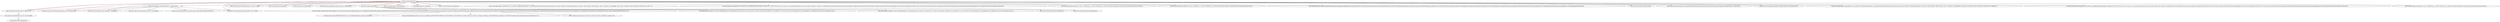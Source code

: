 strict digraph G {
ratio=compress;
"http://stackoverflow.com/" -> "http://stackoverflow.com/";
"http://stackoverflow.com/" -> "http://ajax.googleapis.com/ajax/libs/jquery/1.7.1/jquery.min.js";
"http://stackoverflow.com/" -> "http://cdn.sstatic.net/Js/stub.en.js?v=f79ea677275d";
"http://stackoverflow.com/" -> "http://cdn.sstatic.net/stackoverflow/all.css?v=21e2177a80d8";
"http://stackoverflow.com/" -> "http://i.stack.imgur.com/xKsQb.png";
"http://stackoverflow.com/" -> "http://i.stack.imgur.com/tKsDb.png";
"http://stackoverflow.com/" -> "http://cdn.sstatic.net/img/share-sprite-new.svg?v=7966d6d82b78";
"http://stackoverflow.com/" -> "http://cdn.sstatic.net/stackoverflow/img/sprites.svg?v=1bc6a0c03b68";
"http://stackoverflow.com/" -> "http://cdn.sstatic.net/Img/mini-hero-bg.png?v=7f269bbbdb22";
"http://stackoverflow.com/" -> "http://cdn.sstatic.net/Img/sprite-herobox.png?v=d173774f3a9f";
"http://stackoverflow.com/" -> "http://static.adzerk.net/ados.js";
"http://stackoverflow.com/" -> "http://www.google-analytics.com/analytics.js";
"http://stackoverflow.com/" -> "http://edge.quantserve.com/quant.js";
"http://stackoverflow.com/" -> "http://b.scorecardresearch.com/beacon.js";
"http://ajax.googleapis.com/ajax/libs/jquery/1.7.1/jquery.min.js" -> "http://cdn.sstatic.net/img/favicons-sprite16.png?v=fddce2e0664fc366fd231694e681377";
"http://cdn.sstatic.net/Js/stub.en.js?v=f79ea677275d" -> "http://cdn.sstatic.net/Js/full-anon.en.js?v=c5525e7a9906";
"http://stackoverflow.com/" -> "http://www.google-analytics.com/collect?v=1&_v=j33&a=1165883&t=pageview&_s=1&dl=http%3A%2F%2Fstackoverflow.com%2F&ul=en-us&de=UTF-8&dt=Stack%20Overflow&sd=24-bit&sr=1920x1200&vp=1830x1055&je=1&fl=17.0%20r0&_u=AACAAAQBI~&jid=&cid=1232355954.1434373122&tid=UA-5620270-1&z=183277713";
"http://stackoverflow.com/" -> "http://pixel.quantserve.com/pixel;r=1878758578;a=p-c1rF4kxgLUzNc;fpan=0;fpa=P0-1946119077-1434373122237;ns=0;ce=1;cm=;je=1;sr=1920x1200x24;enc=n;dst=1;et=1434373153862;tzo=240;ref=;url=http%3A%2F%2Fstackoverflow.com%2F;ogl=type.website%2Cimage.http%3A%2F%2Fcdn%252Esstatic%252Enet%2Fstackoverflow%2Fimg%2Fapple-touch-icon%402%252Epng%3Fv%3Dea71a5211a91%2Ctitle.Stack%20Overflow%2Cdescription.Q%26A%20for%20professional%20and%20enthusiast%20programmers%2Curl.http%3A%2F%2Fstackoverflow%252Ecom%2F";
"http://static.adzerk.net/ados.js" -> "http://engine.adzerk.net/ados?t=1434373153869&request={%22Placements%22:[{%22A%22:22,%22S%22:8277,%22D%22:%22adzerk1518586457%22,%22ATA%22:[17,2221],%22Z%22:45}],%22Keywords%22:%22undefined%22,%22Referrer%22:%22%22,%22IsAsync%22:true}";
"http://stackoverflow.com/" -> "http://b.scorecardresearch.com/b?c1=2&c2=17440561&ns__t=1434373153861&ns_c=UTF-8&c8=Stack%20Overflow&c7=http%3A%2F%2Fstackoverflow.com%2F&c9=";
"http://stackoverflow.com/" -> "http://b.scorecardresearch.com/b2?c1=2&c2=17440561&ns__t=1425137796640&ns_c=UTF-8&c8=Stack%20Overflow&c7=http%3A%2F%2Fstackoverflow.com%2F&c9=";
"http://static.adzerk.net/ados.js" -> "http://static.adzerk.net/Extensions/adFeedback.js";
"http://static.adzerk.net/ados.js" -> "http://static.adzerk.net/Extensions/adFeedback.css";
"http://cdn.sstatic.net/Js/full-anon.en.js?v=c5525e7a9906" -> "http://stackoverflow.com/gps/event";
"http://static.adzerk.net/ados.js" -> "http://view.atdmt.com/MRT/iview/478350399/direct;wi.220;hi.250/01?click=http://engine.adzerk.net/r?e=eyJhdiI6NDM3LCJhdCI6MTcsImJ0IjowLCJjbSI6MjEzNzQ3LCJjaCI6MTE3OCwiY3IiOjcyNTg2OSwiZGkiOiI2MGUxZDI3MzNiODI0MGQxOGI1OGM0YWVhODljNjQzMyIsImRtIjoxLCJmYyI6NzU2MTgxLCJmbCI6NDY5MDk4LCJpcCI6IjEyOC4zMC43OS45IiwibnciOjIyLCJwYyI6MywicHIiOjU3OTMsInJ0IjoyLCJzdCI6ODI3NywidWsiOiJ1ZTEtNTkxMGY0OTQ5ZTg3NGRkMjgzMWU2ZjkxMWE0OGJiMjciLCJ6biI6NDUsInRzIjoxNDI1MTM3NzkwNTEzLCJiZiI6dHJ1ZSwicG4iOiJhZHplcmsxNTE4NTg2NDU3IiwidXIiOm51bGx9&s=Jce3Ee-l-qvPpN6UAnYgMVd-nTE&url=%u";
"http://stackoverflow.com/" -> "http://engine.adzerk.net/i.gif?e=eyJhdiI6NDM3LCJhdCI6MTcsImJ0IjowLCJjbSI6MjEzNzQ3LCJjaCI6MTE3OCwiY3IiOjcyNTg2OSwiZGkiOiI2MGUxZDI3MzNiODI0MGQxOGI1OGM0YWVhODljNjQzMyIsImRtIjoxLCJmYyI6NzU2MTgxLCJmbCI6NDY5MDk4LCJpcCI6IjEyOC4zMC43OS45IiwibnciOjIyLCJwYyI6MywicHIiOjU3OTMsInJ0IjoyLCJzdCI6ODI3NywidWsiOiJ1ZTEtNTkxMGY0OTQ5ZTg3NGRkMjgzMWU2ZjkxMWE0OGJiMjciLCJ6biI6NDUsInRzIjoxNDI1MTM3NzkwNTEzLCJiZiI6dHJ1ZSwicG4iOiJhZHplcmsxNTE4NTg2NDU3IiwiZnEiOjF9&s=Y-X32WvjBfDgicq6FPTyWq9TvgM";
"http://view.atdmt.com/MRT/iview/478350399/direct;wi.220;hi.250/01?click=http://engine.adzerk.net/r?e=eyJhdiI6NDM3LCJhdCI6MTcsImJ0IjowLCJjbSI6MjEzNzQ3LCJjaCI6MTE3OCwiY3IiOjcyNTg2OSwiZGkiOiI2MGUxZDI3MzNiODI0MGQxOGI1OGM0YWVhODljNjQzMyIsImRtIjoxLCJmYyI6NzU2MTgxLCJmbCI6NDY5MDk4LCJpcCI6IjEyOC4zMC43OS45IiwibnciOjIyLCJwYyI6MywicHIiOjU3OTMsInJ0IjoyLCJzdCI6ODI3NywidWsiOiJ1ZTEtNTkxMGY0OTQ5ZTg3NGRkMjgzMWU2ZjkxMWE0OGJiMjciLCJ6biI6NDUsInRzIjoxNDI1MTM3NzkwNTEzLCJiZiI6dHJ1ZSwicG4iOiJhZHplcmsxNTE4NTg2NDU3IiwidXIiOm51bGx9&s=Jce3Ee-l-qvPpN6UAnYgMVd-nTE&url=%u" -> "http://cdn.atdmt.com/ds/NMMRTRUMTCRF/141212_StaticRebuild/websites_manage_ft_220x250.gif";
"http://view.atdmt.com/MRT/iview/478350399/direct;wi.220;hi.250/01?click=http://engine.adzerk.net/r?e=eyJhdiI6NDM3LCJhdCI6MTcsImJ0IjowLCJjbSI6MjEzNzQ3LCJjaCI6MTE3OCwiY3IiOjcyNTg2OSwiZGkiOiI2MGUxZDI3MzNiODI0MGQxOGI1OGM0YWVhODljNjQzMyIsImRtIjoxLCJmYyI6NzU2MTgxLCJmbCI6NDY5MDk4LCJpcCI6IjEyOC4zMC43OS45IiwibnciOjIyLCJwYyI6MywicHIiOjU3OTMsInJ0IjoyLCJzdCI6ODI3NywidWsiOiJ1ZTEtNTkxMGY0OTQ5ZTg3NGRkMjgzMWU2ZjkxMWE0OGJiMjciLCJ6biI6NDUsInRzIjoxNDI1MTM3NzkwNTEzLCJiZiI6dHJ1ZSwicG4iOiJhZHplcmsxNTE4NTg2NDU3IiwidXIiOm51bGx9&s=Jce3Ee-l-qvPpN6UAnYgMVd-nTE&url=%u" -> "https://cdn.doubleverify.com/dvtp_src.js?ctx=2111880&cmp=RUMTCRF01833MRT&sid=478350399&plc=478350399&num=&adid=&advid=1611&adsrv=2&region=30&btreg=478350399&btadsrv=atdmt&crt=344797862&crtname=&chnl=&unit=&pid=&uid=&dvtagver=6.1.src";
"http://view.atdmt.com/MRT/iview/478350399/direct;wi.220;hi.250/01?click=http://engine.adzerk.net/r?e=eyJhdiI6NDM3LCJhdCI6MTcsImJ0IjowLCJjbSI6MjEzNzQ3LCJjaCI6MTE3OCwiY3IiOjcyNTg2OSwiZGkiOiI2MGUxZDI3MzNiODI0MGQxOGI1OGM0YWVhODljNjQzMyIsImRtIjoxLCJmYyI6NzU2MTgxLCJmbCI6NDY5MDk4LCJpcCI6IjEyOC4zMC43OS45IiwibnciOjIyLCJwYyI6MywicHIiOjU3OTMsInJ0IjoyLCJzdCI6ODI3NywidWsiOiJ1ZTEtNTkxMGY0OTQ5ZTg3NGRkMjgzMWU2ZjkxMWE0OGJiMjciLCJ6biI6NDUsInRzIjoxNDI1MTM3NzkwNTEzLCJiZiI6dHJ1ZSwicG4iOiJhZHplcmsxNTE4NTg2NDU3IiwidXIiOm51bGx9&s=Jce3Ee-l-qvPpN6UAnYgMVd-nTE&url=%u" -> "https://c.betrad.com/surly.js?;ad_w=300;ad_h=250;coid=343;nid=11908;check_container=true;";
"http://stackoverflow.com/" -> "http://clc.stackoverflow.com/j/p?d=hireme";
"http://ajax.googleapis.com/ajax/libs/jquery/1.7.1/jquery.min.js" -> "http://cdn.sstatic.net/clc/styles/jobs.min.css?v=202e16fd8420";
"http://stackoverflow.com/" -> "http://clc.stackoverflow.com/j/i?an=Y5pzpLi0WfGSBwMQMDEyMLMyMjAxsDMCeRxgIYYjHUwM3nqSNxL0F9gzgWUZuRiA8h0NWMVz--Z7cNq1tFr-BAA";
"http://stackoverflow.com/" -> "http://careers.stackoverflow.com/gethired/i/qKJITU4y8AV-q2Ub3BmKkcW-2yFdC";
"http://stackoverflow.com/" -> "http://stackoverflow.com/";
"http://stackoverflow.com/" -> "http://ajax.googleapis.com/ajax/libs/jquery/1.7.1/jquery.min.js";
"http://stackoverflow.com/" -> "http://cdn.sstatic.net/Js/stub.en.js?v=f79ea677275d";
"http://stackoverflow.com/" -> "http://cdn.sstatic.net/stackoverflow/all.css?v=21e2177a80d8";
"http://stackoverflow.com/" -> "http://i.stack.imgur.com/xKsQb.png";
"http://stackoverflow.com/" -> "http://i.stack.imgur.com/tKsDb.png";
"http://stackoverflow.com/" -> "http://cdn.sstatic.net/img/share-sprite-new.svg?v=7966d6d82b78";
"http://stackoverflow.com/" -> "http://static.adzerk.net/ados.js";
"http://stackoverflow.com/" -> "http://www.google-analytics.com/analytics.js";
"http://stackoverflow.com/" -> "http://edge.quantserve.com/quant.js";
"http://stackoverflow.com/" -> "http://b.scorecardresearch.com/beacon.js";
"http://ajax.googleapis.com/ajax/libs/jquery/1.7.1/jquery.min.js" -> "http://cdn.sstatic.net/stackoverflow/img/sprites.svg?v=1bc6a0c03b68";
"http://ajax.googleapis.com/ajax/libs/jquery/1.7.1/jquery.min.js" -> "http://cdn.sstatic.net/Img/mini-hero-bg.png?v=7f269bbbdb22";
"http://ajax.googleapis.com/ajax/libs/jquery/1.7.1/jquery.min.js" -> "http://cdn.sstatic.net/Img/sprite-herobox.png?v=d173774f3a9f";
"http://ajax.googleapis.com/ajax/libs/jquery/1.7.1/jquery.min.js" -> "http://cdn.sstatic.net/img/favicons-sprite16.png?v=fddce2e0664fc366fd231694e681377";
"http://cdn.sstatic.net/Js/stub.en.js?v=f79ea677275d" -> "http://cdn.sstatic.net/Js/full-anon.en.js?v=c5525e7a9906";
"http://static.adzerk.net/ados.js" -> "http://engine.adzerk.net/ados?t=1434373180206&request={%22Placements%22:[{%22A%22:22,%22S%22:8277,%22D%22:%22adzerk1518586457%22,%22ATA%22:[17,2221],%22Z%22:45}],%22Keywords%22:%22undefined%22,%22Referrer%22:%22%22,%22IsAsync%22:true}";
"http://stackoverflow.com/" -> "http://www.google-analytics.com/collect?v=1&_v=j33&a=106373636&t=pageview&_s=1&dl=http%3A%2F%2Fstackoverflow.com%2F&ul=en-us&de=UTF-8&dt=Stack%20Overflow&sd=24-bit&sr=1920x1200&vp=1830x1055&je=1&fl=17.0%20r0&_u=AACAAAQBI~&jid=&cid=1232355954.1434373122&tid=UA-5620270-1&z=1084858161";
"http://stackoverflow.com/" -> "http://pixel.quantserve.com/pixel;r=182767106;a=p-c1rF4kxgLUzNc;fpan=0;fpa=P0-1946119077-1434373122237;ns=0;ce=1;cm=;je=1;sr=1920x1200x24;enc=n;dst=1;et=1434373180215;tzo=240;ref=;url=http%3A%2F%2Fstackoverflow.com%2F;ogl=type.website%2Cimage.http%3A%2F%2Fcdn%252Esstatic%252Enet%2Fstackoverflow%2Fimg%2Fapple-touch-icon%402%252Epng%3Fv%3Dea71a5211a91%2Ctitle.Stack%20Overflow%2Cdescription.Q%26A%20for%20professional%20and%20enthusiast%20programmers%2Curl.http%3A%2F%2Fstackoverflow%252Ecom%2F";
"http://static.adzerk.net/ados.js" -> "http://static.adzerk.net/Extensions/adFeedback.js";
"http://static.adzerk.net/ados.js" -> "http://static.adzerk.net/Extensions/adFeedback.css";
"http://stackoverflow.com/" -> "http://b.scorecardresearch.com/b?c1=2&c2=17440561&ns__t=1434373180214&ns_c=UTF-8&c8=Stack%20Overflow&c7=http%3A%2F%2Fstackoverflow.com%2F&c9=";
"http://stackoverflow.com/" -> "http://b.scorecardresearch.com/b2?c1=2&c2=17440561&ns__t=1425137796640&ns_c=UTF-8&c8=Stack%20Overflow&c7=http%3A%2F%2Fstackoverflow.com%2F&c9=";
"http://cdn.sstatic.net/Js/full-anon.en.js?v=c5525e7a9906" -> "http://stackoverflow.com/gps/event";
"http://static.adzerk.net/ados.js" -> "http://view.atdmt.com/MRT/iview/478350399/direct;wi.220;hi.250/01?click=http://engine.adzerk.net/r?e=eyJhdiI6NDM3LCJhdCI6MTcsImJ0IjowLCJjbSI6MjEzNzQ3LCJjaCI6MTE3OCwiY3IiOjcyNTg2OSwiZGkiOiI2MGUxZDI3MzNiODI0MGQxOGI1OGM0YWVhODljNjQzMyIsImRtIjoxLCJmYyI6NzU2MTgxLCJmbCI6NDY5MDk4LCJpcCI6IjEyOC4zMC43OS45IiwibnciOjIyLCJwYyI6MywicHIiOjU3OTMsInJ0IjoyLCJzdCI6ODI3NywidWsiOiJ1ZTEtNTkxMGY0OTQ5ZTg3NGRkMjgzMWU2ZjkxMWE0OGJiMjciLCJ6biI6NDUsInRzIjoxNDI1MTM3NzkwNTEzLCJiZiI6dHJ1ZSwicG4iOiJhZHplcmsxNTE4NTg2NDU3IiwidXIiOm51bGx9&s=Jce3Ee-l-qvPpN6UAnYgMVd-nTE&url=%u";
"http://stackoverflow.com/" -> "http://engine.adzerk.net/i.gif?e=eyJhdiI6NDM3LCJhdCI6MTcsImJ0IjowLCJjbSI6MjEzNzQ3LCJjaCI6MTE3OCwiY3IiOjcyNTg2OSwiZGkiOiI2MGUxZDI3MzNiODI0MGQxOGI1OGM0YWVhODljNjQzMyIsImRtIjoxLCJmYyI6NzU2MTgxLCJmbCI6NDY5MDk4LCJpcCI6IjEyOC4zMC43OS45IiwibnciOjIyLCJwYyI6MywicHIiOjU3OTMsInJ0IjoyLCJzdCI6ODI3NywidWsiOiJ1ZTEtNTkxMGY0OTQ5ZTg3NGRkMjgzMWU2ZjkxMWE0OGJiMjciLCJ6biI6NDUsInRzIjoxNDI1MTM3NzkwNTEzLCJiZiI6dHJ1ZSwicG4iOiJhZHplcmsxNTE4NTg2NDU3IiwiZnEiOjF9&s=Y-X32WvjBfDgicq6FPTyWq9TvgM";
"http://view.atdmt.com/MRT/iview/478350399/direct;wi.220;hi.250/01?click=http://engine.adzerk.net/r?e=eyJhdiI6NDM3LCJhdCI6MTcsImJ0IjowLCJjbSI6MjEzNzQ3LCJjaCI6MTE3OCwiY3IiOjcyNTg2OSwiZGkiOiI2MGUxZDI3MzNiODI0MGQxOGI1OGM0YWVhODljNjQzMyIsImRtIjoxLCJmYyI6NzU2MTgxLCJmbCI6NDY5MDk4LCJpcCI6IjEyOC4zMC43OS45IiwibnciOjIyLCJwYyI6MywicHIiOjU3OTMsInJ0IjoyLCJzdCI6ODI3NywidWsiOiJ1ZTEtNTkxMGY0OTQ5ZTg3NGRkMjgzMWU2ZjkxMWE0OGJiMjciLCJ6biI6NDUsInRzIjoxNDI1MTM3NzkwNTEzLCJiZiI6dHJ1ZSwicG4iOiJhZHplcmsxNTE4NTg2NDU3IiwidXIiOm51bGx9&s=Jce3Ee-l-qvPpN6UAnYgMVd-nTE&url=%u" -> "http://cdn.atdmt.com/ds/NMMRTRUMTCRF/141212_StaticRebuild/websites_manage_ft_220x250.gif";
"http://view.atdmt.com/MRT/iview/478350399/direct;wi.220;hi.250/01?click=http://engine.adzerk.net/r?e=eyJhdiI6NDM3LCJhdCI6MTcsImJ0IjowLCJjbSI6MjEzNzQ3LCJjaCI6MTE3OCwiY3IiOjcyNTg2OSwiZGkiOiI2MGUxZDI3MzNiODI0MGQxOGI1OGM0YWVhODljNjQzMyIsImRtIjoxLCJmYyI6NzU2MTgxLCJmbCI6NDY5MDk4LCJpcCI6IjEyOC4zMC43OS45IiwibnciOjIyLCJwYyI6MywicHIiOjU3OTMsInJ0IjoyLCJzdCI6ODI3NywidWsiOiJ1ZTEtNTkxMGY0OTQ5ZTg3NGRkMjgzMWU2ZjkxMWE0OGJiMjciLCJ6biI6NDUsInRzIjoxNDI1MTM3NzkwNTEzLCJiZiI6dHJ1ZSwicG4iOiJhZHplcmsxNTE4NTg2NDU3IiwidXIiOm51bGx9&s=Jce3Ee-l-qvPpN6UAnYgMVd-nTE&url=%u" -> "https://cdn.doubleverify.com/dvtp_src.js?ctx=2111880&cmp=RUMTCRF01833MRT&sid=478350399&plc=478350399&num=&adid=&advid=1611&adsrv=2&region=30&btreg=478350399&btadsrv=atdmt&crt=344797862&crtname=&chnl=&unit=&pid=&uid=&dvtagver=6.1.src";
"http://view.atdmt.com/MRT/iview/478350399/direct;wi.220;hi.250/01?click=http://engine.adzerk.net/r?e=eyJhdiI6NDM3LCJhdCI6MTcsImJ0IjowLCJjbSI6MjEzNzQ3LCJjaCI6MTE3OCwiY3IiOjcyNTg2OSwiZGkiOiI2MGUxZDI3MzNiODI0MGQxOGI1OGM0YWVhODljNjQzMyIsImRtIjoxLCJmYyI6NzU2MTgxLCJmbCI6NDY5MDk4LCJpcCI6IjEyOC4zMC43OS45IiwibnciOjIyLCJwYyI6MywicHIiOjU3OTMsInJ0IjoyLCJzdCI6ODI3NywidWsiOiJ1ZTEtNTkxMGY0OTQ5ZTg3NGRkMjgzMWU2ZjkxMWE0OGJiMjciLCJ6biI6NDUsInRzIjoxNDI1MTM3NzkwNTEzLCJiZiI6dHJ1ZSwicG4iOiJhZHplcmsxNTE4NTg2NDU3IiwidXIiOm51bGx9&s=Jce3Ee-l-qvPpN6UAnYgMVd-nTE&url=%u" -> "https://c.betrad.com/surly.js?;ad_w=300;ad_h=250;coid=343;nid=11908;check_container=true;";
"http://stackoverflow.com/" -> "http://clc.stackoverflow.com/j/p?d=hireme";
"http://ajax.googleapis.com/ajax/libs/jquery/1.7.1/jquery.min.js" -> "http://cdn.sstatic.net/clc/styles/jobs.min.css?v=202e16fd8420";
"http://stackoverflow.com/" -> "http://clc.stackoverflow.com/j/i?an=Y5pzpLi0WfGSBwMQMDEyMLMyMjAxsDMCeRxgIYYjHUwM3nqSNxL0F9gzgWUZuRiA8h0NWMVz--Z7cNq1tFr-BAA";
"http://stackoverflow.com/" -> "http://careers.stackoverflow.com/gethired/i/qKJITU4y8AV-q2Ub3BmKkcW-2yFdC";
"http://ajax.googleapis.com/ajax/libs/jquery/1.7.1/jquery.min.js" -> "http://cdn.sstatic.net/Js/stub.en.js?v=f79ea677275d"[color=red];
"http://cdn.sstatic.net/Js/stub.en.js?v=f79ea677275d" -> "http://stackoverflow.com/"[color=red];
"http://ajax.googleapis.com/ajax/libs/jquery/1.7.1/jquery.min.js" -> "http://stackoverflow.com/"[color=red];
"http://b.scorecardresearch.com/beacon.js" -> "http://stackoverflow.com/"[color=red];
"http://www.google-analytics.com/analytics.js" -> "http://stackoverflow.com/"[color=red];
"http://edge.quantserve.com/quant.js" -> "http://stackoverflow.com/"[color=red];
"http://static.adzerk.net/ados.js" -> "http://stackoverflow.com/"[color=red];
}
